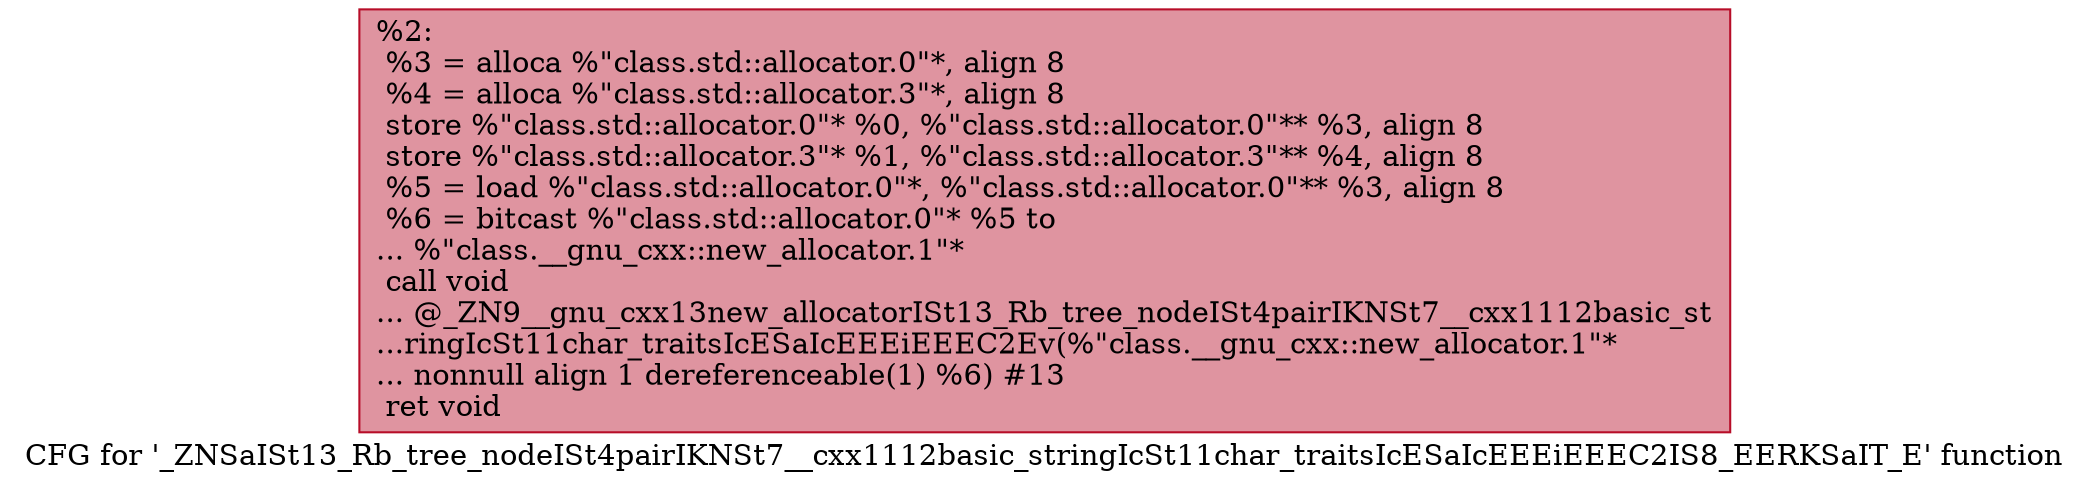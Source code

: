 digraph "CFG for '_ZNSaISt13_Rb_tree_nodeISt4pairIKNSt7__cxx1112basic_stringIcSt11char_traitsIcESaIcEEEiEEEC2IS8_EERKSaIT_E' function" {
	label="CFG for '_ZNSaISt13_Rb_tree_nodeISt4pairIKNSt7__cxx1112basic_stringIcSt11char_traitsIcESaIcEEEiEEEC2IS8_EERKSaIT_E' function";

	Node0x55a8467c6af0 [shape=record,color="#b70d28ff", style=filled, fillcolor="#b70d2870",label="{%2:\l  %3 = alloca %\"class.std::allocator.0\"*, align 8\l  %4 = alloca %\"class.std::allocator.3\"*, align 8\l  store %\"class.std::allocator.0\"* %0, %\"class.std::allocator.0\"** %3, align 8\l  store %\"class.std::allocator.3\"* %1, %\"class.std::allocator.3\"** %4, align 8\l  %5 = load %\"class.std::allocator.0\"*, %\"class.std::allocator.0\"** %3, align 8\l  %6 = bitcast %\"class.std::allocator.0\"* %5 to\l... %\"class.__gnu_cxx::new_allocator.1\"*\l  call void\l... @_ZN9__gnu_cxx13new_allocatorISt13_Rb_tree_nodeISt4pairIKNSt7__cxx1112basic_st\l...ringIcSt11char_traitsIcESaIcEEEiEEEC2Ev(%\"class.__gnu_cxx::new_allocator.1\"*\l... nonnull align 1 dereferenceable(1) %6) #13\l  ret void\l}"];
}

